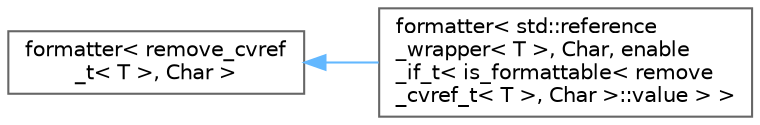 digraph "类继承关系图"
{
 // LATEX_PDF_SIZE
  bgcolor="transparent";
  edge [fontname=Helvetica,fontsize=10,labelfontname=Helvetica,labelfontsize=10];
  node [fontname=Helvetica,fontsize=10,shape=box,height=0.2,width=0.4];
  rankdir="LR";
  Node0 [id="Node000000",label="formatter\< remove_cvref\l_t\< T \>, Char \>",height=0.2,width=0.4,color="grey40", fillcolor="white", style="filled",URL="$structformatter.html",tooltip=" "];
  Node0 -> Node1 [id="edge4947_Node000000_Node000001",dir="back",color="steelblue1",style="solid",tooltip=" "];
  Node1 [id="Node000001",label="formatter\< std::reference\l_wrapper\< T \>, Char, enable\l_if_t\< is_formattable\< remove\l_cvref_t\< T \>, Char \>::value \> \>",height=0.2,width=0.4,color="grey40", fillcolor="white", style="filled",URL="$structformatter_3_01std_1_1reference__wrapper_3_01_t_01_4_00_01_char_00_01enable__if__t_3_01is__43d2436cb2ce297fcc9c951dc4e1e77b.html",tooltip=" "];
}
